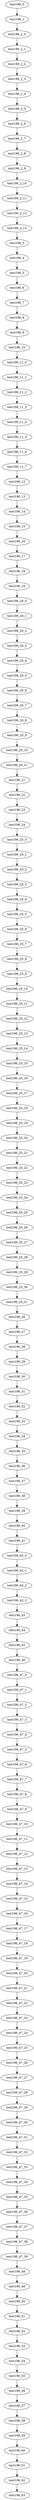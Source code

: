 digraph G {
test196_0->test196_1;
test196_1->test196_2_0;
test196_2_0->test196_2_1;
test196_2_1->test196_2_2;
test196_2_2->test196_2_3;
test196_2_3->test196_2_4;
test196_2_4->test196_2_5;
test196_2_5->test196_2_6;
test196_2_6->test196_2_7;
test196_2_7->test196_2_8;
test196_2_8->test196_2_9;
test196_2_9->test196_2_10;
test196_2_10->test196_2_11;
test196_2_11->test196_2_12;
test196_2_12->test196_2_13;
test196_2_13->test196_3;
test196_3->test196_4;
test196_4->test196_5;
test196_5->test196_6;
test196_6->test196_7;
test196_7->test196_8;
test196_8->test196_9;
test196_9->test196_10;
test196_10->test196_11_0;
test196_11_0->test196_11_1;
test196_11_1->test196_11_2;
test196_11_2->test196_11_3;
test196_11_3->test196_11_4;
test196_11_4->test196_11_5;
test196_11_5->test196_11_6;
test196_11_6->test196_11_7;
test196_11_7->test196_12;
test196_12->test196_13;
test196_13->test196_14;
test196_14->test196_15;
test196_15->test196_16;
test196_16->test196_17;
test196_17->test196_18;
test196_18->test196_19;
test196_19->test196_20_0;
test196_20_0->test196_20_1;
test196_20_1->test196_20_2;
test196_20_2->test196_20_3;
test196_20_3->test196_20_4;
test196_20_4->test196_20_5;
test196_20_5->test196_20_6;
test196_20_6->test196_20_7;
test196_20_7->test196_20_8;
test196_20_8->test196_20_9;
test196_20_9->test196_20_10;
test196_20_10->test196_20_11;
test196_20_11->test196_21;
test196_21->test196_22;
test196_22->test196_23;
test196_23->test196_24;
test196_24->test196_25_0;
test196_25_0->test196_25_1;
test196_25_1->test196_25_2;
test196_25_2->test196_25_3;
test196_25_3->test196_25_4;
test196_25_4->test196_25_5;
test196_25_5->test196_25_6;
test196_25_6->test196_25_7;
test196_25_7->test196_25_8;
test196_25_8->test196_25_9;
test196_25_9->test196_25_10;
test196_25_10->test196_25_11;
test196_25_11->test196_25_12;
test196_25_12->test196_25_13;
test196_25_13->test196_25_14;
test196_25_14->test196_25_15;
test196_25_15->test196_25_16;
test196_25_16->test196_25_17;
test196_25_17->test196_25_18;
test196_25_18->test196_25_19;
test196_25_19->test196_25_20;
test196_25_20->test196_25_21;
test196_25_21->test196_25_22;
test196_25_22->test196_25_23;
test196_25_23->test196_25_24;
test196_25_24->test196_25_25;
test196_25_25->test196_25_26;
test196_25_26->test196_25_27;
test196_25_27->test196_25_28;
test196_25_28->test196_25_29;
test196_25_29->test196_25_30;
test196_25_30->test196_25_31;
test196_25_31->test196_26;
test196_26->test196_27;
test196_27->test196_28;
test196_28->test196_29;
test196_29->test196_30;
test196_30->test196_31;
test196_31->test196_32;
test196_32->test196_33;
test196_33->test196_34;
test196_34->test196_35;
test196_35->test196_36;
test196_36->test196_37;
test196_37->test196_38;
test196_38->test196_39;
test196_39->test196_40;
test196_40->test196_41;
test196_41->test196_42_0;
test196_42_0->test196_42_1;
test196_42_1->test196_42_2;
test196_42_2->test196_42_3;
test196_42_3->test196_43;
test196_43->test196_44;
test196_44->test196_45;
test196_45->test196_46;
test196_46->test196_47_0;
test196_47_0->test196_47_1;
test196_47_1->test196_47_2;
test196_47_2->test196_47_3;
test196_47_3->test196_47_4;
test196_47_4->test196_47_5;
test196_47_5->test196_47_6;
test196_47_6->test196_47_7;
test196_47_7->test196_47_8;
test196_47_8->test196_47_9;
test196_47_9->test196_47_10;
test196_47_10->test196_47_11;
test196_47_11->test196_47_12;
test196_47_12->test196_47_13;
test196_47_13->test196_47_14;
test196_47_14->test196_47_15;
test196_47_15->test196_47_16;
test196_47_16->test196_47_17;
test196_47_17->test196_47_18;
test196_47_18->test196_47_19;
test196_47_19->test196_47_20;
test196_47_20->test196_47_21;
test196_47_21->test196_47_22;
test196_47_22->test196_47_23;
test196_47_23->test196_47_24;
test196_47_24->test196_47_25;
test196_47_25->test196_47_26;
test196_47_26->test196_47_27;
test196_47_27->test196_47_28;
test196_47_28->test196_47_29;
test196_47_29->test196_47_30;
test196_47_30->test196_47_31;
test196_47_31->test196_47_32;
test196_47_32->test196_47_33;
test196_47_33->test196_47_34;
test196_47_34->test196_47_35;
test196_47_35->test196_47_36;
test196_47_36->test196_47_37;
test196_47_37->test196_47_38;
test196_47_38->test196_47_39;
test196_47_39->test196_48;
test196_48->test196_49;
test196_49->test196_50;
test196_50->test196_51;
test196_51->test196_52;
test196_52->test196_53;
test196_53->test196_54;
test196_54->test196_55;
test196_55->test196_56;
test196_56->test196_57;
test196_57->test196_58;
test196_58->test196_59;
test196_59->test196_60;
test196_60->test196_61;
test196_61->test196_62;
test196_62->test196_63;

}
